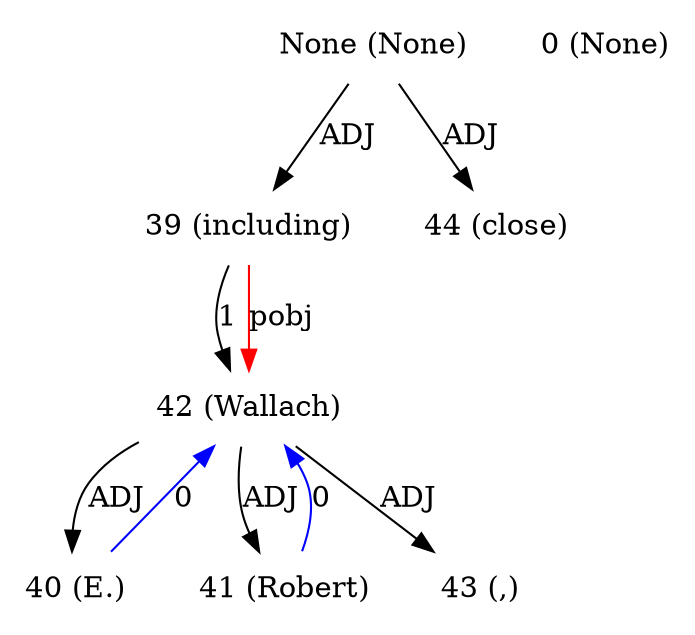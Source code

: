 digraph G{
edge [dir=forward]
node [shape=plaintext]

None [label="None (None)"]
None -> 39 [label="ADJ"]
None [label="None (None)"]
None -> 44 [label="ADJ"]
0 [label="0 (None)"]
39 [label="39 (including)"]
39 -> 42 [label="1"]
40 [label="40 (E.)"]
40 -> 42 [label="0", color="blue"]
41 [label="41 (Robert)"]
41 -> 42 [label="0", color="blue"]
42 [label="42 (Wallach)"]
39 -> 42 [label="pobj", color="red"]
42 -> 40 [label="ADJ"]
42 -> 41 [label="ADJ"]
42 -> 43 [label="ADJ"]
43 [label="43 (,)"]
44 [label="44 (close)"]
}
